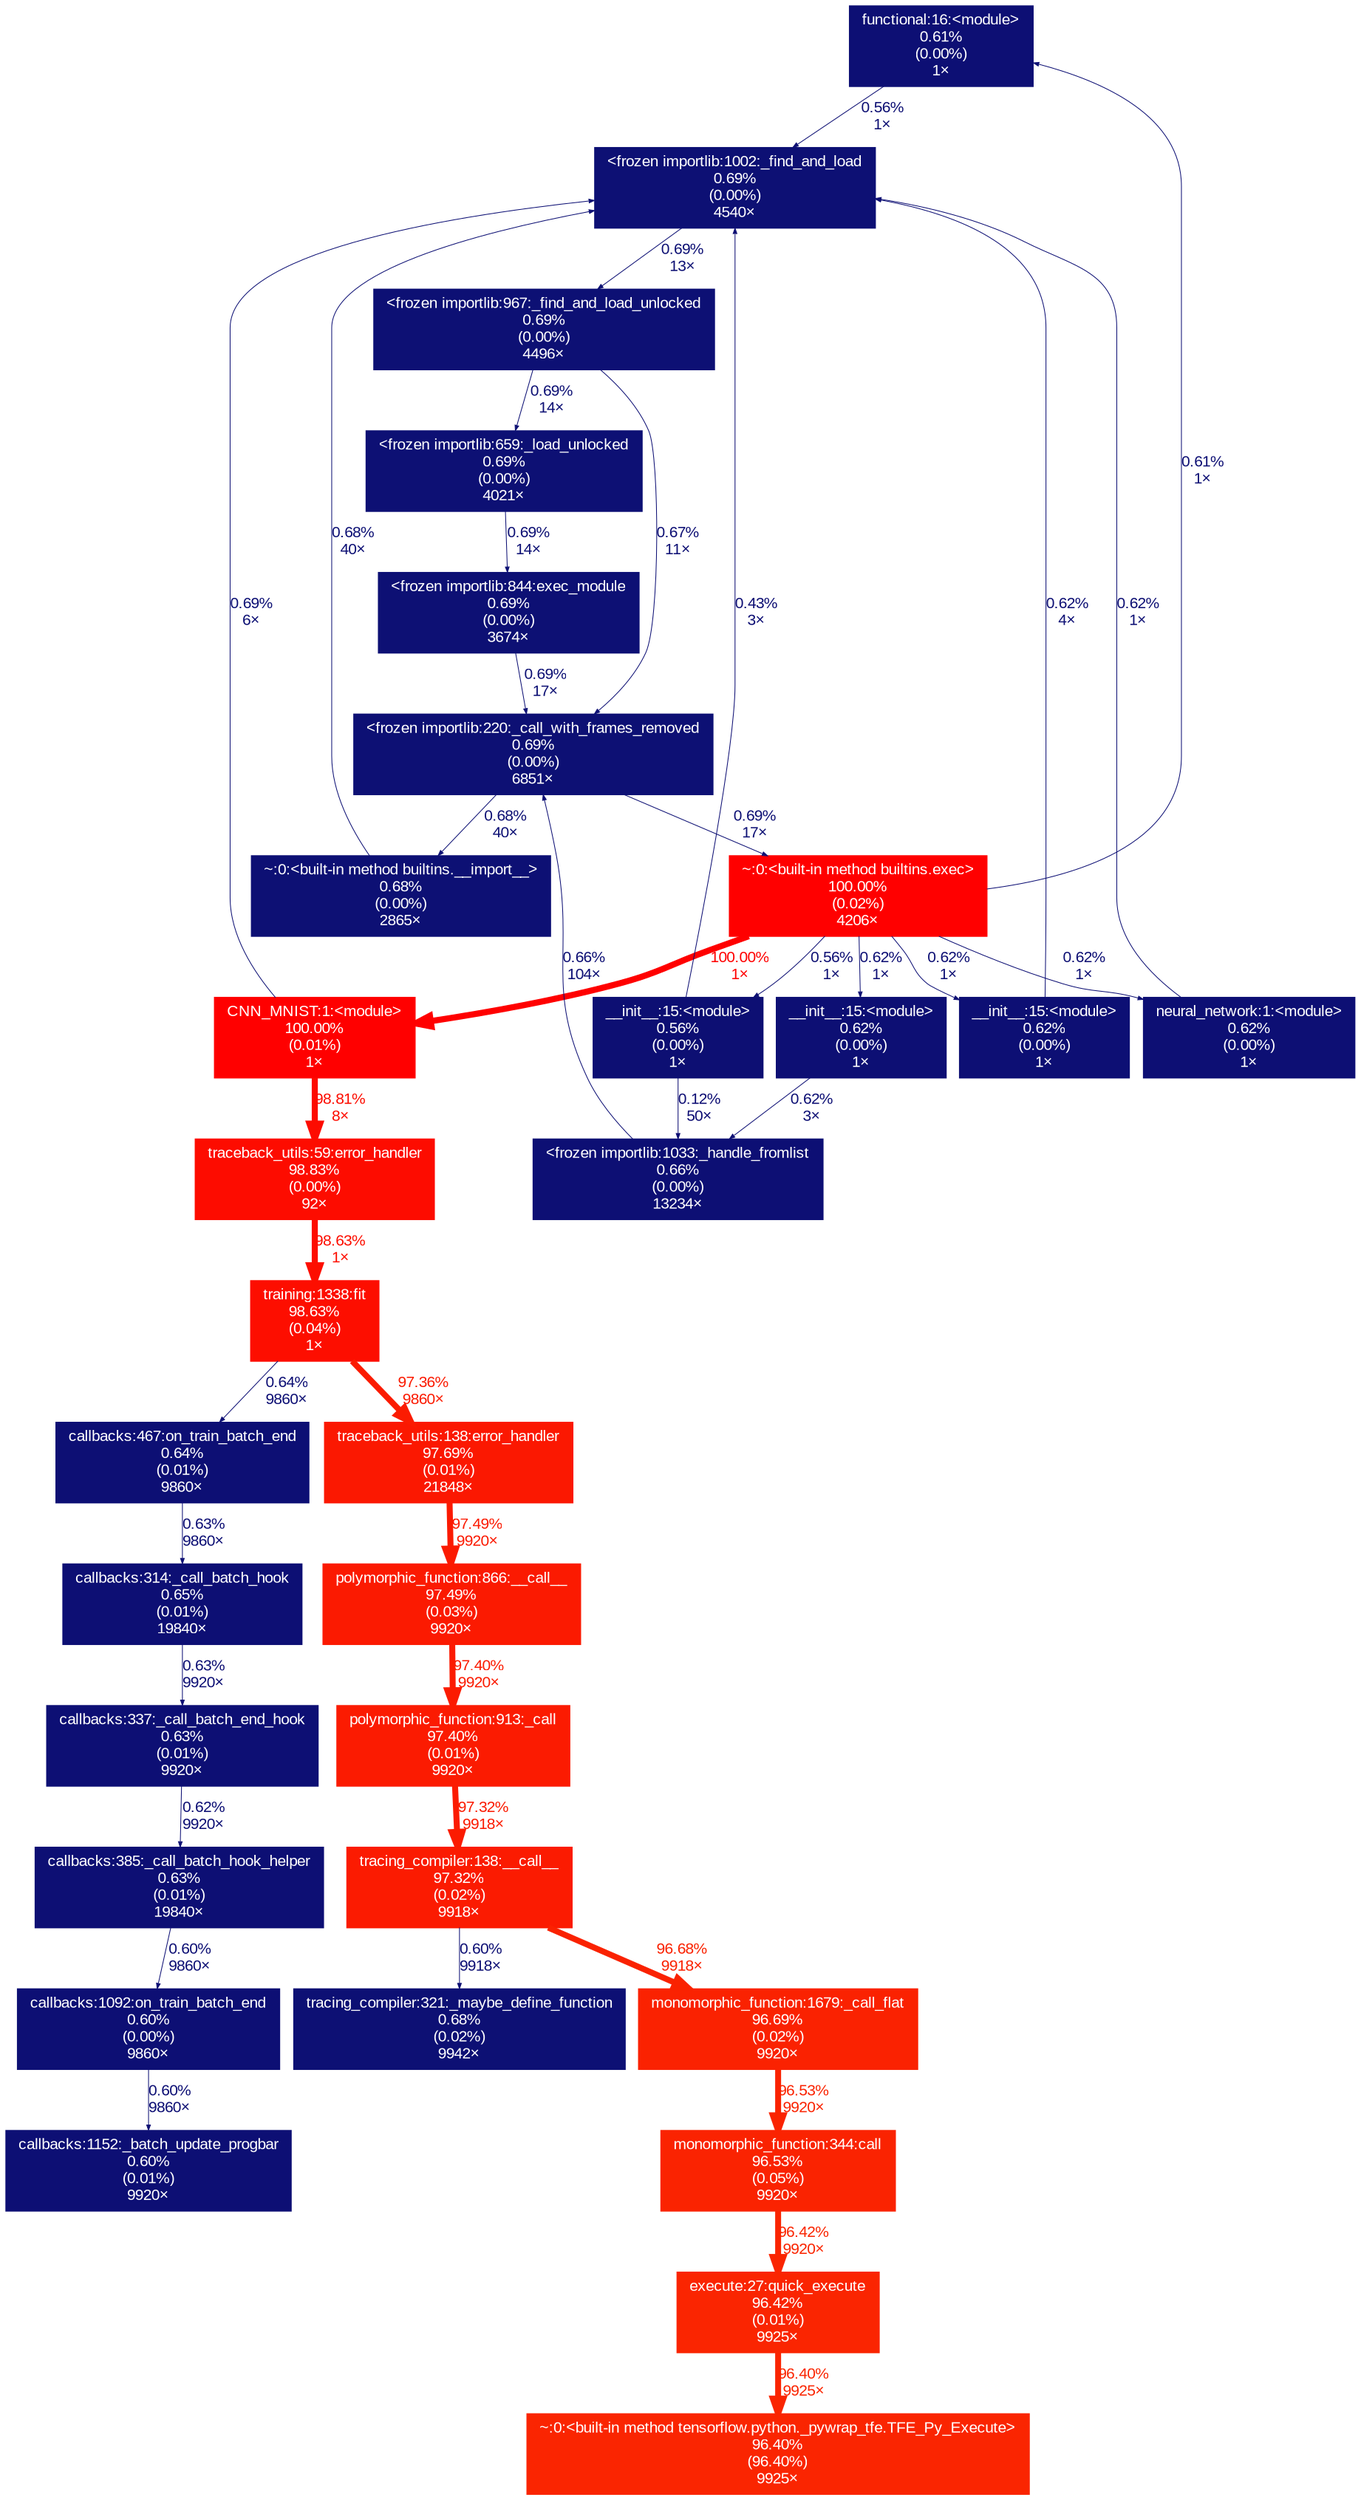 digraph {
	tooltip=" "
	graph [fontname=Arial, nodesep=0.125, ranksep=0.25];
	node [fontcolor=white, fontname=Arial, height=0, shape=box, style=filled, width=0];
	edge [fontname=Arial];
	1359 [color="#0d0f74", fontcolor="#ffffff", fontsize="10.00", label="functional:16:<module>\n0.61%\n(0.00%)\n1×", tooltip="/home/mirza-mohammad-azwad/anaconda3/envs/handwritten/lib/python3.9/site-packages/keras/engine/functional.py"];
	1359 -> 4692 [arrowsize="0.35", color="#0d0f73", fontcolor="#0d0f73", fontsize="10.00", label="0.56%\n1×", labeldistance="0.50", penwidth="0.50"];
	1365 [color="#0d0f74", fontcolor="#ffffff", fontsize="10.00", label="neural_network:1:<module>\n0.62%\n(0.00%)\n1×", tooltip="/home/mirza-mohammad-azwad/Documents/IUT/Maintenance/Handwritten-Digit-Recognition-using-Deep-Learning/CNN_Keras/cnn/neural_network.py"];
	1365 -> 4692 [arrowsize="0.35", color="#0d0f74", fontcolor="#0d0f74", fontsize="10.00", label="0.62%\n1×", labeldistance="0.50", penwidth="0.50"];
	1525 [color="#0d1074", fontcolor="#ffffff", fontsize="10.00", label="~:0:<built-in method builtins.__import__>\n0.68%\n(0.00%)\n2865×", tooltip="~"];
	1525 -> 4692 [arrowsize="0.35", color="#0d1074", fontcolor="#0d1074", fontsize="10.00", label="0.68%\n40×", labeldistance="0.50", penwidth="0.50"];
	1534 [color="#0d1074", fontcolor="#ffffff", fontsize="10.00", label="<frozen importlib:220:_call_with_frames_removed\n0.69%\n(0.00%)\n6851×", tooltip="<frozen importlib._bootstrap>"];
	1534 -> 1525 [arrowsize="0.35", color="#0d1074", fontcolor="#0d1074", fontsize="10.00", label="0.68%\n40×", labeldistance="0.50", penwidth="0.50"];
	1534 -> 1726 [arrowsize="0.35", color="#0d1074", fontcolor="#0d1074", fontsize="10.00", label="0.69%\n17×", labeldistance="0.50", penwidth="0.50"];
	1715 [color="#0d0f73", fontcolor="#ffffff", fontsize="10.00", label="__init__:15:<module>\n0.56%\n(0.00%)\n1×", tooltip="/home/mirza-mohammad-azwad/anaconda3/envs/handwritten/lib/python3.9/site-packages/tensorflow/__init__.py"];
	1715 -> 2247 [arrowsize="0.35", color="#0d0d73", fontcolor="#0d0d73", fontsize="10.00", label="0.12%\n50×", labeldistance="0.50", penwidth="0.50"];
	1715 -> 4692 [arrowsize="0.35", color="#0d0e73", fontcolor="#0d0e73", fontsize="10.00", label="0.43%\n3×", labeldistance="0.50", penwidth="0.50"];
	1726 [color="#ff0000", fontcolor="#ffffff", fontsize="10.00", label="~:0:<built-in method builtins.exec>\n100.00%\n(0.02%)\n4206×", tooltip="~"];
	1726 -> 1359 [arrowsize="0.35", color="#0d0f74", fontcolor="#0d0f74", fontsize="10.00", label="0.61%\n1×", labeldistance="0.50", penwidth="0.50"];
	1726 -> 1365 [arrowsize="0.35", color="#0d0f74", fontcolor="#0d0f74", fontsize="10.00", label="0.62%\n1×", labeldistance="0.50", penwidth="0.50"];
	1726 -> 1715 [arrowsize="0.35", color="#0d0f73", fontcolor="#0d0f73", fontsize="10.00", label="0.56%\n1×", labeldistance="0.50", penwidth="0.50"];
	1726 -> 3153 [arrowsize="1.00", color="#ff0000", fontcolor="#ff0000", fontsize="10.00", label="100.00%\n1×", labeldistance="4.00", penwidth="4.00"];
	1726 -> 14375 [arrowsize="0.35", color="#0d0f74", fontcolor="#0d0f74", fontsize="10.00", label="0.62%\n1×", labeldistance="0.50", penwidth="0.50"];
	1726 -> 15412 [arrowsize="0.35", color="#0d0f74", fontcolor="#0d0f74", fontsize="10.00", label="0.62%\n1×", labeldistance="0.50", penwidth="0.50"];
	1774 [color="#fd0e00", fontcolor="#ffffff", fontsize="10.00", label="training:1338:fit\n98.63%\n(0.04%)\n1×", tooltip="/home/mirza-mohammad-azwad/anaconda3/envs/handwritten/lib/python3.9/site-packages/keras/engine/training.py"];
	1774 -> 7562 [arrowsize="0.35", color="#0d0f74", fontcolor="#0d0f74", fontsize="10.00", label="0.64%\n9860×", labeldistance="0.50", penwidth="0.50"];
	1774 -> 12837 [arrowsize="0.99", color="#fb1b01", fontcolor="#fb1b01", fontsize="10.00", label="97.36%\n9860×", labeldistance="3.89", penwidth="3.89"];
	1777 [color="#0d0f74", fontcolor="#ffffff", fontsize="10.00", label="callbacks:385:_call_batch_hook_helper\n0.63%\n(0.01%)\n19840×", tooltip="/home/mirza-mohammad-azwad/anaconda3/envs/handwritten/lib/python3.9/site-packages/keras/callbacks.py"];
	1777 -> 7441 [arrowsize="0.35", color="#0d0f74", fontcolor="#0d0f74", fontsize="10.00", label="0.60%\n9860×", labeldistance="0.50", penwidth="0.50"];
	2161 [color="#fa2201", fontcolor="#ffffff", fontsize="10.00", label="monomorphic_function:1679:_call_flat\n96.69%\n(0.02%)\n9920×", tooltip="/home/mirza-mohammad-azwad/anaconda3/envs/handwritten/lib/python3.9/site-packages/tensorflow/python/eager/polymorphic_function/monomorphic_function.py"];
	2161 -> 3065 [arrowsize="0.98", color="#fa2301", fontcolor="#fa2301", fontsize="10.00", label="96.53%\n9920×", labeldistance="3.86", penwidth="3.86"];
	2246 [color="#0d1074", fontcolor="#ffffff", fontsize="10.00", label="<frozen importlib:659:_load_unlocked\n0.69%\n(0.00%)\n4021×", tooltip="<frozen importlib._bootstrap>"];
	2246 -> 16796 [arrowsize="0.35", color="#0d1074", fontcolor="#0d1074", fontsize="10.00", label="0.69%\n14×", labeldistance="0.50", penwidth="0.50"];
	2247 [color="#0d0f74", fontcolor="#ffffff", fontsize="10.00", label="<frozen importlib:1033:_handle_fromlist\n0.66%\n(0.00%)\n13234×", tooltip="<frozen importlib._bootstrap>"];
	2247 -> 1534 [arrowsize="0.35", color="#0d0f74", fontcolor="#0d0f74", fontsize="10.00", label="0.66%\n104×", labeldistance="0.50", penwidth="0.50"];
	3028 [color="#0d0f74", fontcolor="#ffffff", fontsize="10.00", label="callbacks:337:_call_batch_end_hook\n0.63%\n(0.01%)\n9920×", tooltip="/home/mirza-mohammad-azwad/anaconda3/envs/handwritten/lib/python3.9/site-packages/keras/callbacks.py"];
	3028 -> 1777 [arrowsize="0.35", color="#0d0f74", fontcolor="#0d0f74", fontsize="10.00", label="0.62%\n9920×", labeldistance="0.50", penwidth="0.50"];
	3059 [color="#0d1074", fontcolor="#ffffff", fontsize="10.00", label="tracing_compiler:321:_maybe_define_function\n0.68%\n(0.02%)\n9942×", tooltip="/home/mirza-mohammad-azwad/anaconda3/envs/handwritten/lib/python3.9/site-packages/tensorflow/python/eager/polymorphic_function/tracing_compiler.py"];
	3065 [color="#fa2301", fontcolor="#ffffff", fontsize="10.00", label="monomorphic_function:344:call\n96.53%\n(0.05%)\n9920×", tooltip="/home/mirza-mohammad-azwad/anaconda3/envs/handwritten/lib/python3.9/site-packages/tensorflow/python/eager/polymorphic_function/monomorphic_function.py"];
	3065 -> 4941 [arrowsize="0.98", color="#fa2501", fontcolor="#fa2501", fontsize="10.00", label="96.42%\n9920×", labeldistance="3.86", penwidth="3.86"];
	3153 [color="#ff0000", fontcolor="#ffffff", fontsize="10.00", label="CNN_MNIST:1:<module>\n100.00%\n(0.01%)\n1×", tooltip="CNN_MNIST.py"];
	3153 -> 4692 [arrowsize="0.35", color="#0d1074", fontcolor="#0d1074", fontsize="10.00", label="0.69%\n6×", labeldistance="0.50", penwidth="0.50"];
	3153 -> 6225 [arrowsize="0.99", color="#fd0c00", fontcolor="#fd0c00", fontsize="10.00", label="98.81%\n8×", labeldistance="3.95", penwidth="3.95"];
	3277 [color="#0d1074", fontcolor="#ffffff", fontsize="10.00", label="<frozen importlib:967:_find_and_load_unlocked\n0.69%\n(0.00%)\n4496×", tooltip="<frozen importlib._bootstrap>"];
	3277 -> 1534 [arrowsize="0.35", color="#0d0f74", fontcolor="#0d0f74", fontsize="10.00", label="0.67%\n11×", labeldistance="0.50", penwidth="0.50"];
	3277 -> 2246 [arrowsize="0.35", color="#0d1074", fontcolor="#0d1074", fontsize="10.00", label="0.69%\n14×", labeldistance="0.50", penwidth="0.50"];
	3977 [color="#fb1b01", fontcolor="#ffffff", fontsize="10.00", label="polymorphic_function:913:_call\n97.40%\n(0.01%)\n9920×", tooltip="/home/mirza-mohammad-azwad/anaconda3/envs/handwritten/lib/python3.9/site-packages/tensorflow/python/eager/polymorphic_function/polymorphic_function.py"];
	3977 -> 3982 [arrowsize="0.99", color="#fb1b01", fontcolor="#fb1b01", fontsize="10.00", label="97.32%\n9918×", labeldistance="3.89", penwidth="3.89"];
	3982 [color="#fb1b01", fontcolor="#ffffff", fontsize="10.00", label="tracing_compiler:138:__call__\n97.32%\n(0.02%)\n9918×", tooltip="/home/mirza-mohammad-azwad/anaconda3/envs/handwritten/lib/python3.9/site-packages/tensorflow/python/eager/polymorphic_function/tracing_compiler.py"];
	3982 -> 2161 [arrowsize="0.98", color="#fa2201", fontcolor="#fa2201", fontsize="10.00", label="96.68%\n9918×", labeldistance="3.87", penwidth="3.87"];
	3982 -> 3059 [arrowsize="0.35", color="#0d0f74", fontcolor="#0d0f74", fontsize="10.00", label="0.60%\n9918×", labeldistance="0.50", penwidth="0.50"];
	4692 [color="#0d1074", fontcolor="#ffffff", fontsize="10.00", label="<frozen importlib:1002:_find_and_load\n0.69%\n(0.00%)\n4540×", tooltip="<frozen importlib._bootstrap>"];
	4692 -> 3277 [arrowsize="0.35", color="#0d1074", fontcolor="#0d1074", fontsize="10.00", label="0.69%\n13×", labeldistance="0.50", penwidth="0.50"];
	4732 [color="#0d0f74", fontcolor="#ffffff", fontsize="10.00", label="callbacks:1152:_batch_update_progbar\n0.60%\n(0.01%)\n9920×", tooltip="/home/mirza-mohammad-azwad/anaconda3/envs/handwritten/lib/python3.9/site-packages/keras/callbacks.py"];
	4940 [color="#fa2501", fontcolor="#ffffff", fontsize="10.00", label="~:0:<built-in method tensorflow.python._pywrap_tfe.TFE_Py_Execute>\n96.40%\n(96.40%)\n9925×", tooltip="~"];
	4941 [color="#fa2501", fontcolor="#ffffff", fontsize="10.00", label="execute:27:quick_execute\n96.42%\n(0.01%)\n9925×", tooltip="/home/mirza-mohammad-azwad/anaconda3/envs/handwritten/lib/python3.9/site-packages/tensorflow/python/eager/execute.py"];
	4941 -> 4940 [arrowsize="0.98", color="#fa2501", fontcolor="#fa2501", fontsize="10.00", label="96.40%\n9925×", labeldistance="3.86", penwidth="3.86"];
	6225 [color="#fd0c00", fontcolor="#ffffff", fontsize="10.00", label="traceback_utils:59:error_handler\n98.83%\n(0.00%)\n92×", tooltip="/home/mirza-mohammad-azwad/anaconda3/envs/handwritten/lib/python3.9/site-packages/keras/utils/traceback_utils.py"];
	6225 -> 1774 [arrowsize="0.99", color="#fd0e00", fontcolor="#fd0e00", fontsize="10.00", label="98.63%\n1×", labeldistance="3.95", penwidth="3.95"];
	7441 [color="#0d0f74", fontcolor="#ffffff", fontsize="10.00", label="callbacks:1092:on_train_batch_end\n0.60%\n(0.00%)\n9860×", tooltip="/home/mirza-mohammad-azwad/anaconda3/envs/handwritten/lib/python3.9/site-packages/keras/callbacks.py"];
	7441 -> 4732 [arrowsize="0.35", color="#0d0f74", fontcolor="#0d0f74", fontsize="10.00", label="0.60%\n9860×", labeldistance="0.50", penwidth="0.50"];
	7560 [color="#0d0f74", fontcolor="#ffffff", fontsize="10.00", label="callbacks:314:_call_batch_hook\n0.65%\n(0.01%)\n19840×", tooltip="/home/mirza-mohammad-azwad/anaconda3/envs/handwritten/lib/python3.9/site-packages/keras/callbacks.py"];
	7560 -> 3028 [arrowsize="0.35", color="#0d0f74", fontcolor="#0d0f74", fontsize="10.00", label="0.63%\n9920×", labeldistance="0.50", penwidth="0.50"];
	7562 [color="#0d0f74", fontcolor="#ffffff", fontsize="10.00", label="callbacks:467:on_train_batch_end\n0.64%\n(0.01%)\n9860×", tooltip="/home/mirza-mohammad-azwad/anaconda3/envs/handwritten/lib/python3.9/site-packages/keras/callbacks.py"];
	7562 -> 7560 [arrowsize="0.35", color="#0d0f74", fontcolor="#0d0f74", fontsize="10.00", label="0.63%\n9860×", labeldistance="0.50", penwidth="0.50"];
	12820 [color="#fb1a01", fontcolor="#ffffff", fontsize="10.00", label="polymorphic_function:866:__call__\n97.49%\n(0.03%)\n9920×", tooltip="/home/mirza-mohammad-azwad/anaconda3/envs/handwritten/lib/python3.9/site-packages/tensorflow/python/eager/polymorphic_function/polymorphic_function.py"];
	12820 -> 3977 [arrowsize="0.99", color="#fb1b01", fontcolor="#fb1b01", fontsize="10.00", label="97.40%\n9920×", labeldistance="3.90", penwidth="3.90"];
	12837 [color="#fb1801", fontcolor="#ffffff", fontsize="10.00", label="traceback_utils:138:error_handler\n97.69%\n(0.01%)\n21848×", tooltip="/home/mirza-mohammad-azwad/anaconda3/envs/handwritten/lib/python3.9/site-packages/tensorflow/python/util/traceback_utils.py"];
	12837 -> 12820 [arrowsize="0.99", color="#fb1a01", fontcolor="#fb1a01", fontsize="10.00", label="97.49%\n9920×", labeldistance="3.90", penwidth="3.90"];
	14375 [color="#0d0f74", fontcolor="#ffffff", fontsize="10.00", label="__init__:15:<module>\n0.62%\n(0.00%)\n1×", tooltip="/home/mirza-mohammad-azwad/anaconda3/envs/handwritten/lib/python3.9/site-packages/keras/__init__.py"];
	14375 -> 2247 [arrowsize="0.35", color="#0d0f74", fontcolor="#0d0f74", fontsize="10.00", label="0.62%\n3×", labeldistance="0.50", penwidth="0.50"];
	15412 [color="#0d0f74", fontcolor="#ffffff", fontsize="10.00", label="__init__:15:<module>\n0.62%\n(0.00%)\n1×", tooltip="/home/mirza-mohammad-azwad/anaconda3/envs/handwritten/lib/python3.9/site-packages/keras/models/__init__.py"];
	15412 -> 4692 [arrowsize="0.35", color="#0d0f74", fontcolor="#0d0f74", fontsize="10.00", label="0.62%\n4×", labeldistance="0.50", penwidth="0.50"];
	16796 [color="#0d1074", fontcolor="#ffffff", fontsize="10.00", label="<frozen importlib:844:exec_module\n0.69%\n(0.00%)\n3674×", tooltip="<frozen importlib._bootstrap_external>"];
	16796 -> 1534 [arrowsize="0.35", color="#0d1074", fontcolor="#0d1074", fontsize="10.00", label="0.69%\n17×", labeldistance="0.50", penwidth="0.50"];
}
